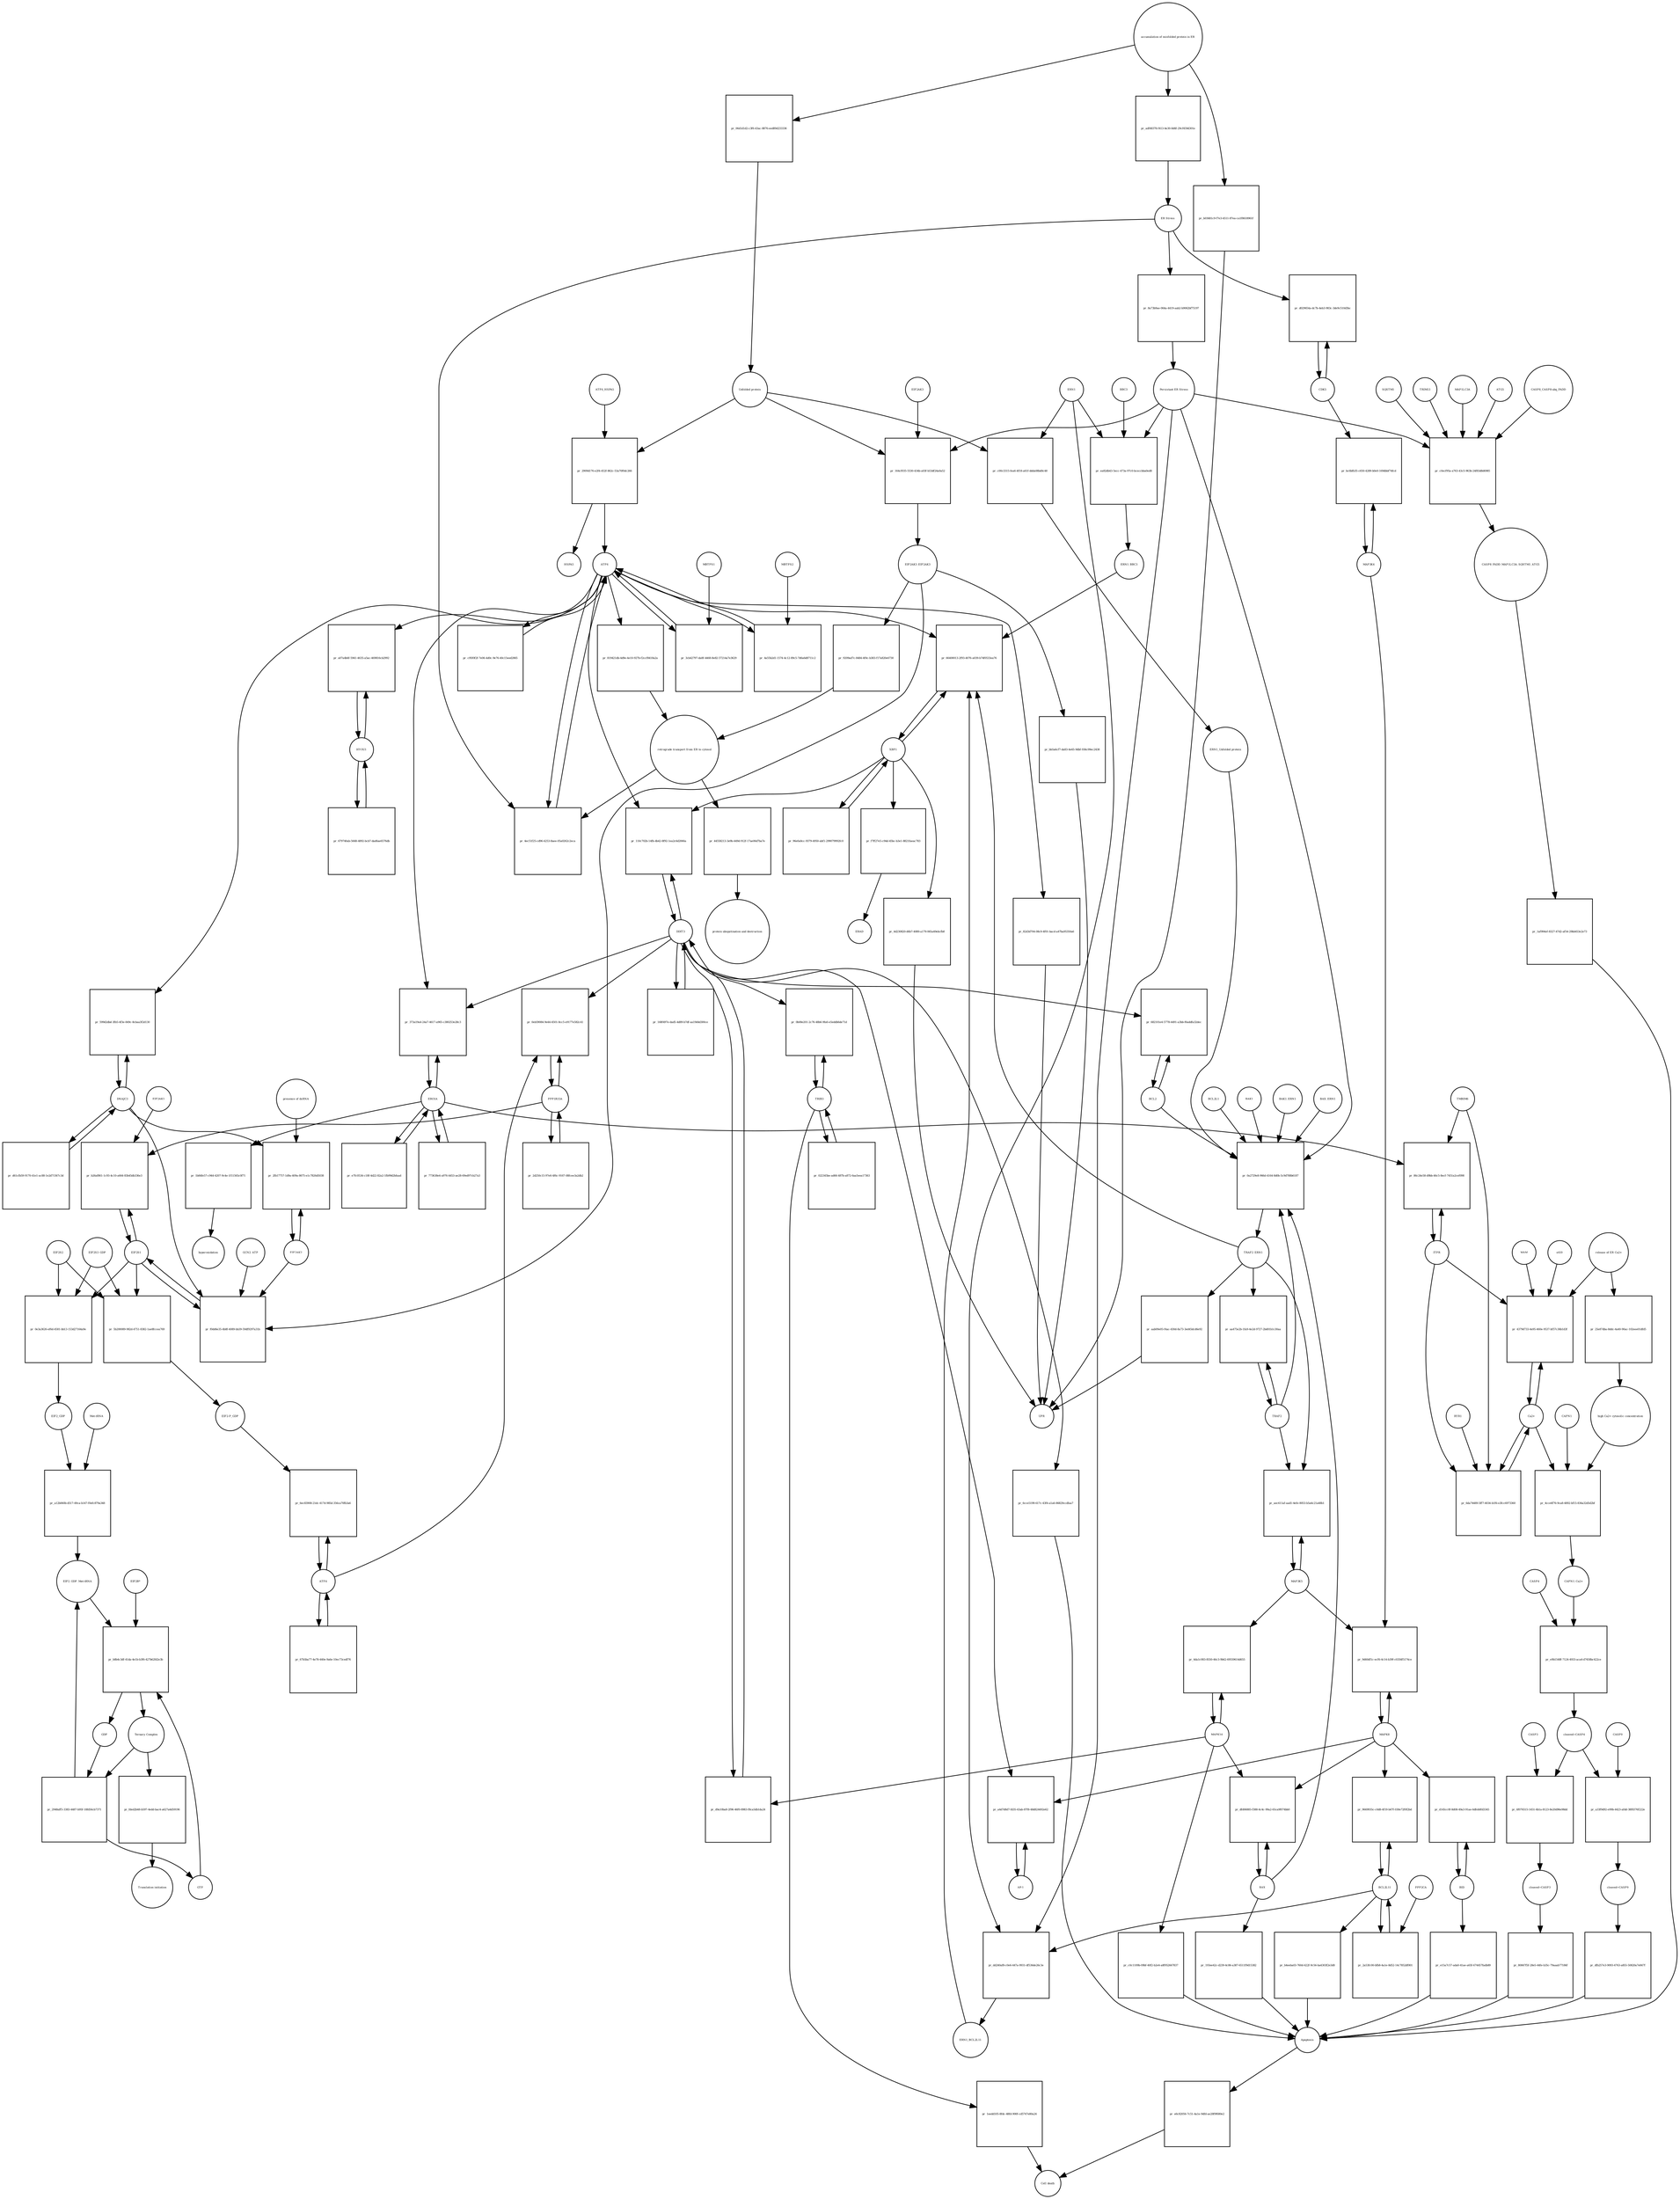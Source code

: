 strict digraph  {
ATF6_HSPA5 [annotation="", bipartite=0, cls=complex, fontsize=4, label=ATF6_HSPA5, shape=circle];
"pr_2909d176-e2f4-452f-862c-53a70f0dc266" [annotation="", bipartite=1, cls=process, fontsize=4, label="pr_2909d176-e2f4-452f-862c-53a70f0dc266", shape=square];
ATF6 [annotation="urn_miriam_hgnc.symbol_ATF6", bipartite=0, cls=macromolecule, fontsize=4, label=ATF6, shape=circle];
HSPA5 [annotation="urn_miriam_hgnc.symbol_HSPA5", bipartite=0, cls=macromolecule, fontsize=4, label=HSPA5, shape=circle];
"Unfolded protein" [annotation="", bipartite=0, cls=macromolecule, fontsize=4, label="Unfolded protein", shape=circle];
ERN1 [annotation="urn_miriam_hgnc.symbol_ERN1", bipartite=0, cls=macromolecule, fontsize=4, label=ERN1, shape=circle];
"pr_c00c3315-fea6-4f18-a61f-ddda08bd0c48" [annotation="", bipartite=1, cls=process, fontsize=4, label="pr_c00c3315-fea6-4f18-a61f-ddda08bd0c48", shape=square];
"ERN1_Unfolded protein" [annotation="", bipartite=0, cls=complex, fontsize=4, label="ERN1_Unfolded protein", shape=circle];
EIF2AK3_EIF2AK3 [annotation="", bipartite=0, cls=complex, fontsize=4, label=EIF2AK3_EIF2AK3, shape=circle];
"pr_9209ad7c-8484-4f0c-b383-f17a820e6730" [annotation="", bipartite=1, cls=process, fontsize=4, label="pr_9209ad7c-8484-4f0c-b383-f17a820e6730", shape=square];
"retrograde transport from ER to cytosol" [annotation="", bipartite=0, cls=phenotype, fontsize=4, label="retrograde transport from ER to cytosol", shape=circle];
"pr_819421db-4d9e-4e10-927b-f2ccf8418a2a" [annotation="", bipartite=1, cls=process, fontsize=4, label="pr_819421db-4d9e-4e10-927b-f2ccf8418a2a", shape=square];
"pr_44558213-3e9b-449d-912f-17ae06d7ba7e" [annotation="", bipartite=1, cls=process, fontsize=4, label="pr_44558213-3e9b-449d-912f-17ae06d7ba7e", shape=square];
"protein ubiquitination and destruction" [annotation="", bipartite=0, cls=phenotype, fontsize=4, label="protein ubiquitination and destruction", shape=circle];
"pr_0a2729e8-966d-4164-8d0b-5c9d788b6187" [annotation="", bipartite=1, cls=process, fontsize=4, label="pr_0a2729e8-966d-4164-8d0b-5c9d788b6187", shape=square];
TRAF2_ERN1 [annotation="", bipartite=0, cls=complex, fontsize=4, label=TRAF2_ERN1, shape=circle];
BAK1_ERN1 [annotation="", bipartite=0, cls=complex, fontsize=4, label=BAK1_ERN1, shape=circle];
BAX_ERN1 [annotation="", bipartite=0, cls=complex, fontsize=4, label=BAX_ERN1, shape=circle];
BCL2 [annotation="urn_miriam_hgnc.symbol_BCL2", bipartite=0, cls="nucleic acid feature", fontsize=4, label=BCL2, shape=circle];
BCL2L1 [annotation="urn_miriam_hgnc.symbol_BCL2L1", bipartite=0, cls=macromolecule, fontsize=4, label=BCL2L1, shape=circle];
"Persistant ER Stress" [annotation="", bipartite=0, cls=phenotype, fontsize=4, label="Persistant ER Stress", shape=circle];
BAX [annotation="urn_miriam_hgnc.symbol_BAX", bipartite=0, cls=macromolecule, fontsize=4, label=BAX, shape=circle];
BAK1 [annotation="urn_miriam_hgnc.symbol_BAK1", bipartite=0, cls=macromolecule, fontsize=4, label=BAK1, shape=circle];
TRAF2 [annotation="urn_miriam_hgnc.symbol_TRAF2", bipartite=0, cls=macromolecule, fontsize=4, label=TRAF2, shape=circle];
XBP1 [annotation="urn_miriam_hgnc.symbol_XBP1", bipartite=0, cls=macromolecule, fontsize=4, label=XBP1, shape=circle];
"pr_66400013-2f93-4076-a039-b74f0533ea76" [annotation="", bipartite=1, cls=process, fontsize=4, label="pr_66400013-2f93-4076-a039-b74f0533ea76", shape=square];
ERN1_BBC3 [annotation="", bipartite=0, cls=complex, fontsize=4, label=ERN1_BBC3, shape=circle];
ERN1_BCL2L11 [annotation="", bipartite=0, cls=complex, fontsize=4, label=ERN1_BCL2L11, shape=circle];
"pr_96e0a8cc-9379-4950-abf1-299079992fc0" [annotation="", bipartite=1, cls=process, fontsize=4, label="pr_96e0a8cc-9379-4950-abf1-299079992fc0", shape=square];
"pr_f7ff27e5-c94d-45bc-b3e1-8821faeac783" [annotation="", bipartite=1, cls=process, fontsize=4, label="pr_f7ff27e5-c94d-45bc-b3e1-8821faeac783", shape=square];
ERAD [annotation="", bipartite=0, cls=phenotype, fontsize=4, label=ERAD, shape=circle];
"pr_4d230820-d6b7-4089-a179-065a49ebcfb8" [annotation="", bipartite=1, cls=process, fontsize=4, label="pr_4d230820-d6b7-4089-a179-065a49ebcfb8", shape=square];
UPR [annotation="", bipartite=0, cls=phenotype, fontsize=4, label=UPR, shape=circle];
"pr_aa475e2b-1fa9-4e2d-9727-2bd01b1c30aa" [annotation="", bipartite=1, cls=process, fontsize=4, label="pr_aa475e2b-1fa9-4e2d-9727-2bd01b1c30aa", shape=square];
MAPK8 [annotation="urn_miriam_hgnc.symbol_MAPK8", bipartite=0, cls=macromolecule, fontsize=4, label=MAPK8, shape=circle];
"pr_9d60df1c-ecf6-4c14-b39f-c0356f5174ce" [annotation="", bipartite=1, cls=process, fontsize=4, label="pr_9d60df1c-ecf6-4c14-b39f-c0356f5174ce", shape=square];
MAP3K4 [annotation="urn_miriam_hgnc.symbol_MAP3K4", bipartite=0, cls=macromolecule, fontsize=4, label=MAP3K4, shape=circle];
MAP3K5 [annotation="urn_miriam_hgnc.symbol_MAP3K5", bipartite=0, cls=macromolecule, fontsize=4, label=MAP3K5, shape=circle];
MAPK14 [annotation="urn_miriam_hgnc.symbol_MAPK14", bipartite=0, cls=macromolecule, fontsize=4, label=MAPK14, shape=circle];
"pr_4da1c083-8550-46c3-9b62-69559614d655" [annotation="", bipartite=1, cls=process, fontsize=4, label="pr_4da1c083-8550-46c3-9b62-69559614d655", shape=square];
"pr_c0c1109b-09bf-40f2-b2e4-a8f952667837" [annotation="", bipartite=1, cls=process, fontsize=4, label="pr_c0c1109b-09bf-40f2-b2e4-a8f952667837", shape=square];
Apoptosis [annotation="", bipartite=0, cls=phenotype, fontsize=4, label=Apoptosis, shape=circle];
DDIT3 [annotation="urn_miriam_hgnc.symbol_DDIT3", bipartite=0, cls=macromolecule, fontsize=4, label=DDIT3, shape=circle];
"pr_d9a10ba8-2f96-46f0-8983-f8ca5db1da24" [annotation="", bipartite=1, cls=process, fontsize=4, label="pr_d9a10ba8-2f96-46f0-8983-f8ca5db1da24", shape=square];
"pr_6cce5199-617c-43f4-a1a6-86829ccdfaa7" [annotation="", bipartite=1, cls=process, fontsize=4, label="pr_6cce5199-617c-43f4-a1a6-86829ccdfaa7", shape=square];
"pr_682101e4-5778-4491-a3bb-f6addfa32dec" [annotation="", bipartite=1, cls=process, fontsize=4, label="pr_682101e4-5778-4491-a3bb-f6addfa32dec", shape=square];
"pr_4ec51f25-cd96-4253-8aee-05a0262c2eca" [annotation="", bipartite=1, cls=process, fontsize=4, label="pr_4ec51f25-cd96-4253-8aee-05a0262c2eca", shape=square];
"ER Stress" [annotation="", bipartite=0, cls=phenotype, fontsize=4, label="ER Stress", shape=circle];
"pr_3cb42797-da8f-4468-8e82-57214a7e3629" [annotation="", bipartite=1, cls=process, fontsize=4, label="pr_3cb42797-da8f-4468-8e82-57214a7e3629", shape=square];
MBTPS1 [annotation="urn_miriam_hgnc.symbol_MBTPS1", bipartite=0, cls=macromolecule, fontsize=4, label=MBTPS1, shape=circle];
"pr_4a55b2d1-1574-4c12-89c5-7d6a6d8711c2" [annotation="", bipartite=1, cls=process, fontsize=4, label="pr_4a55b2d1-1574-4c12-89c5-7d6a6d8711c2", shape=square];
MBTPS2 [annotation="urn_miriam_hgnc.symbol_MBTPS2", bipartite=0, cls=macromolecule, fontsize=4, label=MBTPS2, shape=circle];
"pr_c95f0f2f-7e06-4d0c-9e76-40c15eed2865" [annotation="", bipartite=1, cls=process, fontsize=4, label="pr_c95f0f2f-7e06-4d0c-9e76-40c15eed2865", shape=square];
"pr_168f497e-dad5-4d89-b7df-aa19d4d300ce" [annotation="", bipartite=1, cls=process, fontsize=4, label="pr_168f497e-dad5-4d89-b7df-aa19d4d300ce", shape=square];
"pr_110c702b-14fb-4b42-8f92-1ea2c6d2066a" [annotation="", bipartite=1, cls=process, fontsize=4, label="pr_110c702b-14fb-4b42-8f92-1ea2c6d2066a", shape=square];
EIF2S1 [annotation="urn_miriam_hgnc.symbol_EIF2S1", bipartite=0, cls=macromolecule, fontsize=4, label=EIF2S1, shape=circle];
"pr_f0dd6e35-4b8f-4089-bb39-59df9297a31b" [annotation="", bipartite=1, cls=process, fontsize=4, label="pr_f0dd6e35-4b8f-4089-bb39-59df9297a31b", shape=square];
GCN2_ATP [annotation="", bipartite=0, cls=complex, fontsize=4, label=GCN2_ATP, shape=circle];
EIF2AK2 [annotation="urn_miriam_hgnc.symbol_EIF2AK2", bipartite=0, cls=macromolecule, fontsize=4, label=EIF2AK2, shape=circle];
DNAJC3 [annotation="urn_miriam_hgnc.symbol_DNAJC3", bipartite=0, cls=macromolecule, fontsize=4, label=DNAJC3, shape=circle];
EIF2S2 [annotation="urn_miriam_hgnc.symbol_EIF2S2", bipartite=0, cls=macromolecule, fontsize=4, label=EIF2S2, shape=circle];
"pr_0e3a3626-ef6d-4581-bb13-153d27164a9e" [annotation="", bipartite=1, cls=process, fontsize=4, label="pr_0e3a3626-ef6d-4581-bb13-153d27164a9e", shape=square];
EIF2S3_GDP [annotation="", bipartite=0, cls=complex, fontsize=4, label=EIF2S3_GDP, shape=circle];
EIF2_GDP [annotation="", bipartite=0, cls=complex, fontsize=4, label=EIF2_GDP, shape=circle];
"EIF2_GDP_Met-tRNA" [annotation="", bipartite=0, cls=complex, fontsize=4, label="EIF2_GDP_Met-tRNA", shape=circle];
"pr_b8b4c3df-41da-4e1b-b3f6-427b62fd2e3b" [annotation="", bipartite=1, cls=process, fontsize=4, label="pr_b8b4c3df-41da-4e1b-b3f6-427b62fd2e3b", shape=square];
"Ternary Complex" [annotation="", bipartite=0, cls=complex, fontsize=4, label="Ternary Complex", shape=circle];
"EIF2B*" [annotation="", bipartite=0, cls=complex, fontsize=4, label="EIF2B*", shape=circle];
GTP [annotation="urn_miriam_obo.chebi_CHEBI%3A57600", bipartite=0, cls="simple chemical", fontsize=4, label=GTP, shape=circle];
GDP [annotation="urn_miriam_obo.chebi_CHEBI%3A65180", bipartite=0, cls="simple chemical", fontsize=4, label=GDP, shape=circle];
"pr_2948aff5-3383-4487-b95f-18fd56cb7371" [annotation="", bipartite=1, cls=process, fontsize=4, label="pr_2948aff5-3383-4487-b95f-18fd56cb7371", shape=square];
ATF4 [annotation="urn_miriam_hgnc.symbol_ATF4", bipartite=0, cls=macromolecule, fontsize=4, label=ATF4, shape=circle];
"pr_6ec83908-21dc-417d-985d-356ca70fb3a6" [annotation="", bipartite=1, cls=process, fontsize=4, label="pr_6ec83908-21dc-417d-985d-356ca70fb3a6", shape=square];
"EIF2-P_GDP" [annotation="", bipartite=0, cls=complex, fontsize=4, label="EIF2-P_GDP", shape=circle];
"pr_67b5ba77-4e78-440e-9a6e-10ec73cedf76" [annotation="", bipartite=1, cls=process, fontsize=4, label="pr_67b5ba77-4e78-440e-9a6e-10ec73cedf76", shape=square];
PPP1R15A [annotation="urn_miriam_hgnc.symbol_PPP1R15A", bipartite=0, cls=macromolecule, fontsize=4, label=PPP1R15A, shape=circle];
"pr_0eb59084-9e44-4501-8cc5-e9177e582c41" [annotation="", bipartite=1, cls=process, fontsize=4, label="pr_0eb59084-9e44-4501-8cc5-e9177e582c41", shape=square];
"pr_2d250c15-97e6-4f6c-9167-08fcee3a2db2" [annotation="", bipartite=1, cls=process, fontsize=4, label="pr_2d250c15-97e6-4f6c-9167-08fcee3a2db2", shape=square];
"pr_fded2b48-b597-4edd-bac4-a627a4d59196" [annotation="", bipartite=1, cls=process, fontsize=4, label="pr_fded2b48-b597-4edd-bac4-a627a4d59196", shape=square];
"Translation initiation" [annotation="", bipartite=0, cls=phenotype, fontsize=4, label="Translation initiation", shape=circle];
"pr_aec611af-aad1-4efe-8053-b5a6c21a48b1" [annotation="", bipartite=1, cls=process, fontsize=4, label="pr_aec611af-aad1-4efe-8053-b5a6c21a48b1", shape=square];
ERO1A [annotation="urn_miriam_hgnc.symbol_ERO1A", bipartite=0, cls=macromolecule, fontsize=4, label=ERO1A, shape=circle];
"pr_373a19a4-24a7-4617-a965-c380253e28c3" [annotation="", bipartite=1, cls=process, fontsize=4, label="pr_373a19a4-24a7-4617-a965-c380253e28c3", shape=square];
"pr_773638e4-a976-4453-ae28-69ed97cb27a3" [annotation="", bipartite=1, cls=process, fontsize=4, label="pr_773638e4-a976-4453-ae28-69ed97cb27a3", shape=square];
"pr_b26af861-1c93-4c10-a664-83b45db336e3" [annotation="", bipartite=1, cls=process, fontsize=4, label="pr_b26af861-1c93-4c10-a664-83b45db336e3", shape=square];
EIF2AK1 [annotation="urn_miriam_hgnc.symbol_EIF2AK1", bipartite=0, cls=macromolecule, fontsize=4, label=EIF2AK1, shape=circle];
"pr_dfd06885-f388-4c4c-99a2-65ca9f074bb0" [annotation="", bipartite=1, cls=process, fontsize=4, label="pr_dfd06885-f388-4c4c-99a2-65ca9f074bb0", shape=square];
"pr_193ee42c-d239-4c86-a387-6511f9d15382" [annotation="", bipartite=1, cls=process, fontsize=4, label="pr_193ee42c-d239-4c86-a387-6511f9d15382", shape=square];
"Ca2+" [annotation="urn_miriam_obo.chebi_CHEBI%3A29108", bipartite=0, cls="simple chemical", fontsize=4, label="Ca2+", shape=circle];
"pr_4379d733-4e95-460e-9537-bf57c36b1d3f" [annotation="", bipartite=1, cls=process, fontsize=4, label="pr_4379d733-4e95-460e-9537-bf57c36b1d3f", shape=square];
"release of ER Ca2+" [annotation="", bipartite=0, cls=phenotype, fontsize=4, label="release of ER Ca2+", shape=circle];
ITPR [annotation="urn_miriam_hgnc.symbol_ITPR1|urn_miriam_hgnc.symbol_ITPR2|urn_miriam_hgnc.symbol_ITPR3", bipartite=0, cls=macromolecule, fontsize=4, label=ITPR, shape=circle];
MAM [annotation="", bipartite=0, cls=phenotype, fontsize=4, label=MAM, shape=circle];
s619 [annotation="", bipartite=0, cls=complex, fontsize=4, label=s619, shape=circle];
"pr_bc6bfb35-c650-4289-b0e0-169dbbf74fcd" [annotation="", bipartite=1, cls=process, fontsize=4, label="pr_bc6bfb35-c650-4289-b0e0-169dbbf74fcd", shape=square];
CDK5 [annotation="urn_miriam_hgnc.symbol_CDK5", bipartite=0, cls=macromolecule, fontsize=4, label=CDK5, shape=circle];
"pr_d029654a-dc7b-4eb3-983c-3de9c510d3bc" [annotation="", bipartite=1, cls="uncertain process", fontsize=4, label="pr_d029654a-dc7b-4eb3-983c-3de9c510d3bc", shape=square];
"pr_e6c82056-7c51-4a1e-9dfd-ae28f9f680e2" [annotation="", bipartite=1, cls=process, fontsize=4, label="pr_e6c82056-7c51-4a1e-9dfd-ae28f9f680e2", shape=square];
"Cell death" [annotation="", bipartite=0, cls=phenotype, fontsize=4, label="Cell death", shape=circle];
"pr_6da74489-5ff7-4034-b1f6-e3fcc6973360" [annotation="", bipartite=1, cls=process, fontsize=4, label="pr_6da74489-5ff7-4034-b1f6-e3fcc6973360", shape=square];
TMBIM6 [annotation="urn_miriam_hgnc.symbol_TMBIM6", bipartite=0, cls=macromolecule, fontsize=4, label=TMBIM6, shape=circle];
RYR1 [annotation="urn_miriam_hgnc.symbol_RYR1", bipartite=0, cls=macromolecule, fontsize=4, label=RYR1, shape=circle];
EIF2AK3 [annotation="urn_miriam_hgnc.symbol_EIF2AK3", bipartite=0, cls=macromolecule, fontsize=4, label=EIF2AK3, shape=circle];
"pr_164cf035-5530-434b-a03f-b53df24a0a52" [annotation="", bipartite=1, cls=process, fontsize=4, label="pr_164cf035-5530-434b-a03f-b53df24a0a52", shape=square];
"pr_1b84fe57-c944-4207-9c4e-1f11565c0f71" [annotation="", bipartite=1, cls=process, fontsize=4, label="pr_1b84fe57-c944-4207-9c4e-1f11565c0f71", shape=square];
hyperoxidation [annotation="", bipartite=0, cls=phenotype, fontsize=4, label=hyperoxidation, shape=circle];
"pr_e7fc0534-c18f-4d22-82a2-1fb99d2bfaad" [annotation="", bipartite=1, cls=process, fontsize=4, label="pr_e7fc0534-c18f-4d22-82a2-1fb99d2bfaad", shape=square];
"pr_8a73b9ae-064a-4419-aab2-b9062bf75197" [annotation="", bipartite=1, cls=process, fontsize=4, label="pr_8a73b9ae-064a-4419-aab2-b9062bf75197", shape=square];
"CASP8_CASP8-ubq_FADD" [annotation="", bipartite=0, cls=complex, fontsize=4, label="CASP8_CASP8-ubq_FADD", shape=circle];
"pr_c0ecf95a-a763-43c5-963b-24f83d8d6985" [annotation="", bipartite=1, cls=process, fontsize=4, label="pr_c0ecf95a-a763-43c5-963b-24f83d8d6985", shape=square];
"SQSTM1 " [annotation="urn_miriam_hgnc.symbol_SQSTM1", bipartite=0, cls=macromolecule, fontsize=4, label="SQSTM1 ", shape=circle];
CASP8_FADD_MAP1LC3A_SQSTM1_ATG5 [annotation="", bipartite=0, cls=complex, fontsize=4, label=CASP8_FADD_MAP1LC3A_SQSTM1_ATG5, shape=circle];
TRIM13 [annotation="urn_miriam_hgnc.symbol_TRIM13", bipartite=0, cls=macromolecule, fontsize=4, label=TRIM13, shape=circle];
MAP1LC3A [annotation="urn_miriam_hgnc.symbol_MAP1LC3A", bipartite=0, cls=macromolecule, fontsize=4, label=MAP1LC3A, shape=circle];
ATG5 [annotation="urn_miriam_hgnc.symbol_ATG5", bipartite=0, cls=macromolecule, fontsize=4, label=ATG5, shape=circle];
"pr_1af994ef-8327-47d2-af54-29bb453e2e73" [annotation="", bipartite=1, cls=process, fontsize=4, label="pr_1af994ef-8327-47d2-af54-29bb453e2e73", shape=square];
"AP-1" [annotation="urn_miriam_hgnc.symbol_FOS|urn_miriam_hgnc.symbol_FOSB|urn_miriam_hgnc.symbol_FOSL1|urn_miriam_hgnc.symbol_FOSL2|urn_miriam_hgnc.symbol_JUN|urn_miriam_hgnc.symbol_JUNB|urn_miriam_hgnc.symbol_JUND", bipartite=0, cls=macromolecule, fontsize=4, label="AP-1", shape=circle];
"pr_a4d7d8d7-fd35-43ab-87f8-48d824492e62" [annotation="", bipartite=1, cls=process, fontsize=4, label="pr_a4d7d8d7-fd35-43ab-87f8-48d824492e62", shape=square];
"pr_2fb17757-1d9a-409a-8675-e1c7826d5038" [annotation="", bipartite=1, cls=process, fontsize=4, label="pr_2fb17757-1d9a-409a-8675-e1c7826d5038", shape=square];
"presence of dsRNA" [annotation="", bipartite=0, cls=phenotype, fontsize=4, label="presence of dsRNA", shape=circle];
"Met-tRNA" [annotation="urn_miriam_hgnc_HGNC%3A34779", bipartite=0, cls="nucleic acid feature", fontsize=4, label="Met-tRNA", shape=circle];
"pr_a12b060b-d517-49ca-b147-f0efc879a348" [annotation="", bipartite=1, cls=process, fontsize=4, label="pr_a12b060b-d517-49ca-b147-f0efc879a348", shape=square];
"pr_5b200089-982d-4751-8382-1ae8fccea769" [annotation="", bipartite=1, cls=process, fontsize=4, label="pr_5b200089-982d-4751-8382-1ae8fccea769", shape=square];
"accumulation of misfolded protein in ER" [annotation="", bipartite=0, cls=phenotype, fontsize=4, label="accumulation of misfolded protein in ER", shape=circle];
"pr_06d1d1d2-c3f6-43ac-8876-eed89d233336" [annotation="", bipartite=1, cls=process, fontsize=4, label="pr_06d1d1d2-c3f6-43ac-8876-eed89d233336", shape=square];
"pr_adf48378-f413-4e30-8d6f-29cf459d301e" [annotation="", bipartite=1, cls=process, fontsize=4, label="pr_adf48378-f413-4e30-8d6f-29cf459d301e", shape=square];
"pr_b03681c9-f7e3-4511-87ea-ca1f8618961f" [annotation="", bipartite=1, cls=process, fontsize=4, label="pr_b03681c9-f7e3-4511-87ea-ca1f8618961f", shape=square];
"pr_bb5a6cf7-da83-4e65-9dbf-936c99ec2438" [annotation="", bipartite=1, cls=process, fontsize=4, label="pr_bb5a6cf7-da83-4e65-9dbf-936c99ec2438", shape=square];
"pr_aab09e05-f4ac-430d-8a73-3ed45dcd6e92" [annotation="", bipartite=1, cls=process, fontsize=4, label="pr_aab09e05-f4ac-430d-8a73-3ed45dcd6e92", shape=square];
"pr_82d3d704-08c9-4f01-bacd-a47ba95350a6" [annotation="", bipartite=1, cls=process, fontsize=4, label="pr_82d3d704-08c9-4f01-bacd-a47ba95350a6", shape=square];
BCL2L11 [annotation="urn_miriam_hgnc.symbol_BCL2L11", bipartite=0, cls=macromolecule, fontsize=4, label=BCL2L11, shape=circle];
"pr_9669935c-c0d8-4f19-b47f-030e72f0f2bd" [annotation="", bipartite=1, cls=process, fontsize=4, label="pr_9669935c-c0d8-4f19-b47f-030e72f0f2bd", shape=square];
BID [annotation="urn_miriam_hgnc.symbol_BID", bipartite=0, cls=macromolecule, fontsize=4, label=BID, shape=circle];
"pr_d145cc0f-8d08-49a3-91ae-6dfeb0fd3345" [annotation="", bipartite=1, cls=process, fontsize=4, label="pr_d145cc0f-8d08-49a3-91ae-6dfeb0fd3345", shape=square];
"pr_b4eeba03-760d-422f-9c56-ba4303f2e3d8" [annotation="", bipartite=1, cls=process, fontsize=4, label="pr_b4eeba03-760d-422f-9c56-ba4303f2e3d8", shape=square];
"pr_e15a7c57-ada0-41ae-a65f-674457fadb89" [annotation="", bipartite=1, cls=process, fontsize=4, label="pr_e15a7c57-ada0-41ae-a65f-674457fadb89", shape=square];
"pr_dd240af8-c0e6-447a-9931-df536de26c3e" [annotation="", bipartite=1, cls=process, fontsize=4, label="pr_dd240af8-c0e6-447a-9931-df536de26c3e", shape=square];
"pr_ea82db43-5ecc-473a-97c0-bceccbba0ed8" [annotation="", bipartite=1, cls=process, fontsize=4, label="pr_ea82db43-5ecc-473a-97c0-bceccbba0ed8", shape=square];
BBC3 [annotation="urn_miriam_hgnc.symbol_BBC3", bipartite=0, cls=macromolecule, fontsize=4, label=BBC3, shape=circle];
"pr_2a53fc00-bfb8-4a1e-8d52-14c7852df001" [annotation="", bipartite=1, cls=process, fontsize=4, label="pr_2a53fc00-bfb8-4a1e-8d52-14c7852df001", shape=square];
PPP2CA [annotation="urn_miriam_hgnc.symbol_PPP2CA", bipartite=0, cls=macromolecule, fontsize=4, label=PPP2CA, shape=circle];
TRIB3 [annotation="urn_miriam_hgnc.symbol_TRIB3", bipartite=0, cls=macromolecule, fontsize=4, label=TRIB3, shape=circle];
"pr_0b08e201-2c76-48b6-9fa6-e5eddb6de71d" [annotation="", bipartite=1, cls=process, fontsize=4, label="pr_0b08e201-2c76-48b6-9fa6-e5eddb6de71d", shape=square];
"pr_022345be-ad66-487b-a872-6aa5eea17363" [annotation="", bipartite=1, cls=process, fontsize=4, label="pr_022345be-ad66-487b-a872-6aa5eea17363", shape=square];
"pr_1eedd105-8fdc-48fd-900f-cd5747e80a24" [annotation="", bipartite=1, cls=process, fontsize=4, label="pr_1eedd105-8fdc-48fd-900f-cd5747e80a24", shape=square];
"pr_25e87dba-8ddc-4a40-90ac-102eee01dfd5" [annotation="", bipartite=1, cls=process, fontsize=4, label="pr_25e87dba-8ddc-4a40-90ac-102eee01dfd5", shape=square];
"high Ca2+ cytosolic concentration" [annotation="", bipartite=0, cls=phenotype, fontsize=4, label="high Ca2+ cytosolic concentration", shape=circle];
"pr_599d2dbd-3fb5-4f3e-849c-8cbaa3f2d130" [annotation="", bipartite=1, cls=process, fontsize=4, label="pr_599d2dbd-3fb5-4f3e-849c-8cbaa3f2d130", shape=square];
"pr_d61cfb59-9170-41e1-ac88-1e2d71567c3d" [annotation="", bipartite=1, cls=process, fontsize=4, label="pr_d61cfb59-9170-41e1-ac88-1e2d71567c3d", shape=square];
"pr_86c24e58-d9bb-46c5-8ecf-7451a2cef098" [annotation="", bipartite=1, cls=process, fontsize=4, label="pr_86c24e58-d9bb-46c5-8ecf-7451a2cef098", shape=square];
CASP4 [annotation="urn_miriam_hgnc.symbol_CASP4", bipartite=0, cls=macromolecule, fontsize=4, label=CASP4, shape=circle];
"pr_e9b1548f-7124-4933-aca4-d7458bc422ce" [annotation="", bipartite=1, cls=process, fontsize=4, label="pr_e9b1548f-7124-4933-aca4-d7458bc422ce", shape=square];
"cleaved~CASP4" [annotation="urn_miriam_hgnc.symbol_CASP4", bipartite=0, cls=macromolecule, fontsize=4, label="cleaved~CASP4", shape=circle];
"CAPN1_Ca2+" [annotation="", bipartite=0, cls=complex, fontsize=4, label="CAPN1_Ca2+", shape=circle];
CASP3 [annotation="urn_miriam_hgnc.symbol_CASP3", bipartite=0, cls=macromolecule, fontsize=4, label=CASP3, shape=circle];
"pr_6f076515-1451-4b1a-8123-8e20d96e98dd" [annotation="", bipartite=1, cls=process, fontsize=4, label="pr_6f076515-1451-4b1a-8123-8e20d96e98dd", shape=square];
"cleaved~CASP3" [annotation="urn_miriam_hgnc.symbol_CASP3", bipartite=0, cls=macromolecule, fontsize=4, label="cleaved~CASP3", shape=circle];
CASP9 [annotation="urn_miriam_hgnc.symbol_CSAP9", bipartite=0, cls=macromolecule, fontsize=4, label=CASP9, shape=circle];
"pr_a33f9d92-e99b-4423-afdd-38f8376f222e" [annotation="", bipartite=1, cls=process, fontsize=4, label="pr_a33f9d92-e99b-4423-afdd-38f8376f222e", shape=square];
"cleaved~CASP9" [annotation="urn_miriam_hgnc.symbol_CASP9", bipartite=0, cls=macromolecule, fontsize=4, label="cleaved~CASP9", shape=circle];
CAPN1 [annotation="urn_miriam_hgnc.symbol_CAPN1", bipartite=0, cls=macromolecule, fontsize=4, label=CAPN1, shape=circle];
"pr_4cce6f76-9ca8-4892-bf15-836a32d5d2bf" [annotation="", bipartite=1, cls=process, fontsize=4, label="pr_4cce6f76-9ca8-4892-bf15-836a32d5d2bf", shape=square];
"pr_80847f5f-28e5-44fe-b35c-79aaab77186f" [annotation="", bipartite=1, cls=process, fontsize=4, label="pr_80847f5f-28e5-44fe-b35c-79aaab77186f", shape=square];
"pr_dfb257e3-9093-4763-a855-50820a7e847f" [annotation="", bipartite=1, cls=process, fontsize=4, label="pr_dfb257e3-9093-4763-a855-50820a7e847f", shape=square];
HYOU1 [annotation="urn_miriam_hgnc.symbol_HYOU1", bipartite=0, cls=macromolecule, fontsize=4, label=HYOU1, shape=circle];
"pr_a07a4b6f-5941-4635-a5ac-469816cb2992" [annotation="", bipartite=1, cls=process, fontsize=4, label="pr_a07a4b6f-5941-4635-a5ac-469816cb2992", shape=square];
"pr_679740ab-5668-4892-bcb7-dad6ae6576db" [annotation="", bipartite=1, cls=process, fontsize=4, label="pr_679740ab-5668-4892-bcb7-dad6ae6576db", shape=square];
ATF6_HSPA5 -> "pr_2909d176-e2f4-452f-862c-53a70f0dc266"  [annotation="", interaction_type=consumption];
"pr_2909d176-e2f4-452f-862c-53a70f0dc266" -> ATF6  [annotation="", interaction_type=production];
"pr_2909d176-e2f4-452f-862c-53a70f0dc266" -> HSPA5  [annotation="", interaction_type=production];
ATF6 -> "pr_819421db-4d9e-4e10-927b-f2ccf8418a2a"  [annotation="", interaction_type=consumption];
ATF6 -> "pr_66400013-2f93-4076-a039-b74f0533ea76"  [annotation="urn_miriam_pubmed_26587781|urn_miriam_pubmed_23430059", interaction_type=catalysis];
ATF6 -> "pr_4ec51f25-cd96-4253-8aee-05a0262c2eca"  [annotation="", interaction_type=consumption];
ATF6 -> "pr_3cb42797-da8f-4468-8e82-57214a7e3629"  [annotation="", interaction_type=consumption];
ATF6 -> "pr_4a55b2d1-1574-4c12-89c5-7d6a6d8711c2"  [annotation="", interaction_type=consumption];
ATF6 -> "pr_c95f0f2f-7e06-4d0c-9e76-40c15eed2865"  [annotation="", interaction_type=consumption];
ATF6 -> "pr_110c702b-14fb-4b42-8f92-1ea2c6d2066a"  [annotation="urn_miriam_pubmed_26587781|urn_miriam_pubmed_17991856|urn_miriam_pubmed_28843399", interaction_type=catalysis];
ATF6 -> "pr_373a19a4-24a7-4617-a965-c380253e28c3"  [annotation="urn_miriam_pubmed_23850759|urn_miriam_pubmed_25387528", interaction_type=catalysis];
ATF6 -> "pr_82d3d704-08c9-4f01-bacd-a47ba95350a6"  [annotation="", interaction_type=consumption];
ATF6 -> "pr_599d2dbd-3fb5-4f3e-849c-8cbaa3f2d130"  [annotation="urn_miriam_pubmed_12601012|urn_miriam_pubmed_18360008", interaction_type=catalysis];
ATF6 -> "pr_a07a4b6f-5941-4635-a5ac-469816cb2992"  [annotation=urn_miriam_pubmed_18360008, interaction_type=catalysis];
"Unfolded protein" -> "pr_2909d176-e2f4-452f-862c-53a70f0dc266"  [annotation="urn_miriam_pubmed_19509052|urn_miriam_pubmed_12847084|urn_miriam_pubmed_23850759", interaction_type=catalysis];
"Unfolded protein" -> "pr_c00c3315-fea6-4f18-a61f-ddda08bd0c48"  [annotation="", interaction_type=consumption];
"Unfolded protein" -> "pr_164cf035-5530-434b-a03f-b53df24a0a52"  [annotation=urn_miriam_pubmed_17991856, interaction_type=catalysis];
ERN1 -> "pr_c00c3315-fea6-4f18-a61f-ddda08bd0c48"  [annotation="", interaction_type=consumption];
ERN1 -> "pr_dd240af8-c0e6-447a-9931-df536de26c3e"  [annotation="", interaction_type=consumption];
ERN1 -> "pr_ea82db43-5ecc-473a-97c0-bceccbba0ed8"  [annotation="", interaction_type=consumption];
"pr_c00c3315-fea6-4f18-a61f-ddda08bd0c48" -> "ERN1_Unfolded protein"  [annotation="", interaction_type=production];
"ERN1_Unfolded protein" -> "pr_0a2729e8-966d-4164-8d0b-5c9d788b6187"  [annotation="", interaction_type=consumption];
EIF2AK3_EIF2AK3 -> "pr_9209ad7c-8484-4f0c-b383-f17a820e6730"  [annotation="", interaction_type=consumption];
EIF2AK3_EIF2AK3 -> "pr_f0dd6e35-4b8f-4089-bb39-59df9297a31b"  [annotation="urn_miriam_pubmed_12667446|urn_miriam_pubmed_16246152|urn_miriam_pubmed_12601012|urn_miriam_pubmed_23850759|urn_miriam_pubmed_18360008|urn_miriam_pubmed_26587781", interaction_type=catalysis];
EIF2AK3_EIF2AK3 -> "pr_bb5a6cf7-da83-4e65-9dbf-936c99ec2438"  [annotation="", interaction_type=consumption];
"pr_9209ad7c-8484-4f0c-b383-f17a820e6730" -> "retrograde transport from ER to cytosol"  [annotation="", interaction_type=production];
"retrograde transport from ER to cytosol" -> "pr_44558213-3e9b-449d-912f-17ae06d7ba7e"  [annotation="", interaction_type=consumption];
"retrograde transport from ER to cytosol" -> "pr_4ec51f25-cd96-4253-8aee-05a0262c2eca"  [annotation="urn_miriam_pubmed_18360008|urn_miriam_pubmed_17991856|urn_miriam_pubmed_26587781|urn_miriam_pubmed_12847084", interaction_type=inhibition];
"pr_819421db-4d9e-4e10-927b-f2ccf8418a2a" -> "retrograde transport from ER to cytosol"  [annotation="", interaction_type=production];
"pr_44558213-3e9b-449d-912f-17ae06d7ba7e" -> "protein ubiquitination and destruction"  [annotation="", interaction_type=production];
"pr_0a2729e8-966d-4164-8d0b-5c9d788b6187" -> TRAF2_ERN1  [annotation="", interaction_type=production];
TRAF2_ERN1 -> "pr_66400013-2f93-4076-a039-b74f0533ea76"  [annotation="urn_miriam_pubmed_26587781|urn_miriam_pubmed_23430059", interaction_type=catalysis];
TRAF2_ERN1 -> "pr_aa475e2b-1fa9-4e2d-9727-2bd01b1c30aa"  [annotation=urn_miriam_pubmed_23850759, interaction_type=catalysis];
TRAF2_ERN1 -> "pr_aec611af-aad1-4efe-8053-b5a6c21a48b1"  [annotation=urn_miriam_pubmed_23850759, interaction_type=catalysis];
TRAF2_ERN1 -> "pr_aab09e05-f4ac-430d-8a73-3ed45dcd6e92"  [annotation="", interaction_type=consumption];
BAK1_ERN1 -> "pr_0a2729e8-966d-4164-8d0b-5c9d788b6187"  [annotation="urn_miriam_pubmed_23850759|urn_miriam_pubmed_23430059|urn_miriam_pubmed_26587781", interaction_type=catalysis];
BAX_ERN1 -> "pr_0a2729e8-966d-4164-8d0b-5c9d788b6187"  [annotation="urn_miriam_pubmed_23850759|urn_miriam_pubmed_23430059|urn_miriam_pubmed_26587781", interaction_type=catalysis];
BCL2 -> "pr_0a2729e8-966d-4164-8d0b-5c9d788b6187"  [annotation="urn_miriam_pubmed_23850759|urn_miriam_pubmed_23430059|urn_miriam_pubmed_26587781", interaction_type=inhibition];
BCL2 -> "pr_682101e4-5778-4491-a3bb-f6addfa32dec"  [annotation="", interaction_type=consumption];
BCL2L1 -> "pr_0a2729e8-966d-4164-8d0b-5c9d788b6187"  [annotation="urn_miriam_pubmed_23850759|urn_miriam_pubmed_23430059|urn_miriam_pubmed_26587781", interaction_type=inhibition];
"Persistant ER Stress" -> "pr_0a2729e8-966d-4164-8d0b-5c9d788b6187"  [annotation="urn_miriam_pubmed_23850759|urn_miriam_pubmed_23430059|urn_miriam_pubmed_26587781", interaction_type=inhibition];
"Persistant ER Stress" -> "pr_164cf035-5530-434b-a03f-b53df24a0a52"  [annotation=urn_miriam_pubmed_17991856, interaction_type=catalysis];
"Persistant ER Stress" -> "pr_c0ecf95a-a763-43c5-963b-24f83d8d6985"  [annotation=urn_miriam_pubmed_17991856, interaction_type=catalysis];
"Persistant ER Stress" -> "pr_dd240af8-c0e6-447a-9931-df536de26c3e"  [annotation="urn_miriam_pubmed_23850759|urn_miriam_pubmed_23430059|urn_miriam_pubmed_26587781", interaction_type=inhibition];
"Persistant ER Stress" -> "pr_ea82db43-5ecc-473a-97c0-bceccbba0ed8"  [annotation="urn_miriam_pubmed_23430059|urn_miriam_pubmed_17991856", interaction_type=inhibition];
BAX -> "pr_0a2729e8-966d-4164-8d0b-5c9d788b6187"  [annotation="urn_miriam_pubmed_23850759|urn_miriam_pubmed_23430059|urn_miriam_pubmed_26587781", interaction_type=catalysis];
BAX -> "pr_dfd06885-f388-4c4c-99a2-65ca9f074bb0"  [annotation="", interaction_type=consumption];
BAX -> "pr_193ee42c-d239-4c86-a387-6511f9d15382"  [annotation="", interaction_type=consumption];
BAK1 -> "pr_0a2729e8-966d-4164-8d0b-5c9d788b6187"  [annotation="urn_miriam_pubmed_23850759|urn_miriam_pubmed_23430059|urn_miriam_pubmed_26587781", interaction_type=catalysis];
TRAF2 -> "pr_0a2729e8-966d-4164-8d0b-5c9d788b6187"  [annotation="", interaction_type=consumption];
TRAF2 -> "pr_aa475e2b-1fa9-4e2d-9727-2bd01b1c30aa"  [annotation="", interaction_type=consumption];
TRAF2 -> "pr_aec611af-aad1-4efe-8053-b5a6c21a48b1"  [annotation=urn_miriam_pubmed_23850759, interaction_type=catalysis];
XBP1 -> "pr_66400013-2f93-4076-a039-b74f0533ea76"  [annotation="", interaction_type=consumption];
XBP1 -> "pr_96e0a8cc-9379-4950-abf1-299079992fc0"  [annotation="", interaction_type=consumption];
XBP1 -> "pr_f7ff27e5-c94d-45bc-b3e1-8821faeac783"  [annotation="", interaction_type=consumption];
XBP1 -> "pr_4d230820-d6b7-4089-a179-065a49ebcfb8"  [annotation="", interaction_type=consumption];
XBP1 -> "pr_110c702b-14fb-4b42-8f92-1ea2c6d2066a"  [annotation="urn_miriam_pubmed_26587781|urn_miriam_pubmed_17991856|urn_miriam_pubmed_28843399", interaction_type=catalysis];
"pr_66400013-2f93-4076-a039-b74f0533ea76" -> XBP1  [annotation="", interaction_type=production];
ERN1_BBC3 -> "pr_66400013-2f93-4076-a039-b74f0533ea76"  [annotation="urn_miriam_pubmed_26587781|urn_miriam_pubmed_23430059", interaction_type=catalysis];
ERN1_BCL2L11 -> "pr_66400013-2f93-4076-a039-b74f0533ea76"  [annotation="urn_miriam_pubmed_26587781|urn_miriam_pubmed_23430059", interaction_type=catalysis];
"pr_96e0a8cc-9379-4950-abf1-299079992fc0" -> XBP1  [annotation="", interaction_type=production];
"pr_f7ff27e5-c94d-45bc-b3e1-8821faeac783" -> ERAD  [annotation="", interaction_type=production];
"pr_4d230820-d6b7-4089-a179-065a49ebcfb8" -> UPR  [annotation="", interaction_type=production];
"pr_aa475e2b-1fa9-4e2d-9727-2bd01b1c30aa" -> TRAF2  [annotation="", interaction_type=production];
MAPK8 -> "pr_9d60df1c-ecf6-4c14-b39f-c0356f5174ce"  [annotation="", interaction_type=consumption];
MAPK8 -> "pr_dfd06885-f388-4c4c-99a2-65ca9f074bb0"  [annotation="urn_miriam_pubmed_18191217|urn_miriam_pubmed_23430059", interaction_type=catalysis];
MAPK8 -> "pr_a4d7d8d7-fd35-43ab-87f8-48d824492e62"  [annotation="urn_miriam_pubmed_26618107|urn_miriam_pubmed_26587781|urn_miriam_pubmed_23850759", interaction_type=catalysis];
MAPK8 -> "pr_9669935c-c0d8-4f19-b47f-030e72f0f2bd"  [annotation="urn_miriam_pubmed_26018731|urn_miriam_pubmed_23850759", interaction_type=catalysis];
MAPK8 -> "pr_d145cc0f-8d08-49a3-91ae-6dfeb0fd3345"  [annotation="urn_miriam_pubmed_23430059|urn_miriam_pubmed_11583631", interaction_type=catalysis];
"pr_9d60df1c-ecf6-4c14-b39f-c0356f5174ce" -> MAPK8  [annotation="", interaction_type=production];
MAP3K4 -> "pr_9d60df1c-ecf6-4c14-b39f-c0356f5174ce"  [annotation="urn_miriam_pubmed_18191217|urn_miriam_pubmed_23850759|urn_miriam_pubmed_26587781", interaction_type=catalysis];
MAP3K4 -> "pr_bc6bfb35-c650-4289-b0e0-169dbbf74fcd"  [annotation="", interaction_type=consumption];
MAP3K5 -> "pr_9d60df1c-ecf6-4c14-b39f-c0356f5174ce"  [annotation="urn_miriam_pubmed_18191217|urn_miriam_pubmed_23850759|urn_miriam_pubmed_26587781", interaction_type=catalysis];
MAP3K5 -> "pr_4da1c083-8550-46c3-9b62-69559614d655"  [annotation="urn_miriam_pubmed_23850759|urn_miriam_pubmed_12215209", interaction_type=catalysis];
MAP3K5 -> "pr_aec611af-aad1-4efe-8053-b5a6c21a48b1"  [annotation="", interaction_type=consumption];
MAPK14 -> "pr_4da1c083-8550-46c3-9b62-69559614d655"  [annotation="", interaction_type=consumption];
MAPK14 -> "pr_c0c1109b-09bf-40f2-b2e4-a8f952667837"  [annotation="", interaction_type=consumption];
MAPK14 -> "pr_d9a10ba8-2f96-46f0-8983-f8ca5db1da24"  [annotation="urn_miriam_pubmed_23850759|urn_miriam_pubmed_23430059|urn_miriam_pubmed_26137585", interaction_type=catalysis];
MAPK14 -> "pr_dfd06885-f388-4c4c-99a2-65ca9f074bb0"  [annotation="urn_miriam_pubmed_18191217|urn_miriam_pubmed_23430059", interaction_type=catalysis];
"pr_4da1c083-8550-46c3-9b62-69559614d655" -> MAPK14  [annotation="", interaction_type=production];
"pr_c0c1109b-09bf-40f2-b2e4-a8f952667837" -> Apoptosis  [annotation="", interaction_type=production];
Apoptosis -> "pr_e6c82056-7c51-4a1e-9dfd-ae28f9f680e2"  [annotation="", interaction_type=consumption];
DDIT3 -> "pr_d9a10ba8-2f96-46f0-8983-f8ca5db1da24"  [annotation="", interaction_type=consumption];
DDIT3 -> "pr_6cce5199-617c-43f4-a1a6-86829ccdfaa7"  [annotation="", interaction_type=consumption];
DDIT3 -> "pr_682101e4-5778-4491-a3bb-f6addfa32dec"  [annotation="urn_miriam_pubmed_30662442|urn_miriam_pubmed_23850759", interaction_type=inhibition];
DDIT3 -> "pr_168f497e-dad5-4d89-b7df-aa19d4d300ce"  [annotation="", interaction_type=consumption];
DDIT3 -> "pr_110c702b-14fb-4b42-8f92-1ea2c6d2066a"  [annotation="", interaction_type=consumption];
DDIT3 -> "pr_0eb59084-9e44-4501-8cc5-e9177e582c41"  [annotation="urn_miriam_pubmed_23850759|urn_miriam_pubmed_31638256", interaction_type=catalysis];
DDIT3 -> "pr_373a19a4-24a7-4617-a965-c380253e28c3"  [annotation="urn_miriam_pubmed_23850759|urn_miriam_pubmed_25387528", interaction_type=catalysis];
DDIT3 -> "pr_a4d7d8d7-fd35-43ab-87f8-48d824492e62"  [annotation="urn_miriam_pubmed_26618107|urn_miriam_pubmed_26587781|urn_miriam_pubmed_23850759", interaction_type=catalysis];
DDIT3 -> "pr_0b08e201-2c76-48b6-9fa6-e5eddb6de71d"  [annotation="urn_miriam_pubmed_23430059|urn_miriam_pubmed_18940792", interaction_type=catalysis];
"pr_d9a10ba8-2f96-46f0-8983-f8ca5db1da24" -> DDIT3  [annotation="", interaction_type=production];
"pr_6cce5199-617c-43f4-a1a6-86829ccdfaa7" -> Apoptosis  [annotation="", interaction_type=production];
"pr_682101e4-5778-4491-a3bb-f6addfa32dec" -> BCL2  [annotation="", interaction_type=production];
"pr_4ec51f25-cd96-4253-8aee-05a0262c2eca" -> ATF6  [annotation="", interaction_type=production];
"ER Stress" -> "pr_4ec51f25-cd96-4253-8aee-05a0262c2eca"  [annotation="urn_miriam_pubmed_18360008|urn_miriam_pubmed_17991856|urn_miriam_pubmed_26587781|urn_miriam_pubmed_12847084", interaction_type=catalysis];
"ER Stress" -> "pr_d029654a-dc7b-4eb3-983c-3de9c510d3bc"  [annotation=urn_miriam_pubmed_22388889, interaction_type=catalysis];
"ER Stress" -> "pr_8a73b9ae-064a-4419-aab2-b9062bf75197"  [annotation="", interaction_type=consumption];
"pr_3cb42797-da8f-4468-8e82-57214a7e3629" -> ATF6  [annotation="", interaction_type=production];
MBTPS1 -> "pr_3cb42797-da8f-4468-8e82-57214a7e3629"  [annotation="urn_miriam_pubmed_18360008|urn_miriam_pubmed_17991856|urn_miriam_pubmed_26587781|urn_miriam_pubmed_23850759", interaction_type=catalysis];
"pr_4a55b2d1-1574-4c12-89c5-7d6a6d8711c2" -> ATF6  [annotation="", interaction_type=production];
MBTPS2 -> "pr_4a55b2d1-1574-4c12-89c5-7d6a6d8711c2"  [annotation="urn_miriam_pubmed_23850759|urn_miriam_pubmed_26587781|urn_miriam_pubmed_17991856|urn_miriam_pubmed_18360008", interaction_type=catalysis];
"pr_c95f0f2f-7e06-4d0c-9e76-40c15eed2865" -> ATF6  [annotation="", interaction_type=production];
"pr_168f497e-dad5-4d89-b7df-aa19d4d300ce" -> DDIT3  [annotation="", interaction_type=production];
"pr_110c702b-14fb-4b42-8f92-1ea2c6d2066a" -> DDIT3  [annotation="", interaction_type=production];
EIF2S1 -> "pr_f0dd6e35-4b8f-4089-bb39-59df9297a31b"  [annotation="", interaction_type=consumption];
EIF2S1 -> "pr_0e3a3626-ef6d-4581-bb13-153d27164a9e"  [annotation="", interaction_type=consumption];
EIF2S1 -> "pr_b26af861-1c93-4c10-a664-83b45db336e3"  [annotation="", interaction_type=consumption];
EIF2S1 -> "pr_5b200089-982d-4751-8382-1ae8fccea769"  [annotation="", interaction_type=consumption];
"pr_f0dd6e35-4b8f-4089-bb39-59df9297a31b" -> EIF2S1  [annotation="", interaction_type=production];
GCN2_ATP -> "pr_f0dd6e35-4b8f-4089-bb39-59df9297a31b"  [annotation="urn_miriam_pubmed_12667446|urn_miriam_pubmed_16246152|urn_miriam_pubmed_12601012|urn_miriam_pubmed_23850759|urn_miriam_pubmed_18360008|urn_miriam_pubmed_26587781", interaction_type=catalysis];
EIF2AK2 -> "pr_f0dd6e35-4b8f-4089-bb39-59df9297a31b"  [annotation="urn_miriam_pubmed_12667446|urn_miriam_pubmed_16246152|urn_miriam_pubmed_12601012|urn_miriam_pubmed_23850759|urn_miriam_pubmed_18360008|urn_miriam_pubmed_26587781", interaction_type=catalysis];
EIF2AK2 -> "pr_2fb17757-1d9a-409a-8675-e1c7826d5038"  [annotation="", interaction_type=consumption];
DNAJC3 -> "pr_f0dd6e35-4b8f-4089-bb39-59df9297a31b"  [annotation="urn_miriam_pubmed_12667446|urn_miriam_pubmed_16246152|urn_miriam_pubmed_12601012|urn_miriam_pubmed_23850759|urn_miriam_pubmed_18360008|urn_miriam_pubmed_26587781", interaction_type=inhibition];
DNAJC3 -> "pr_2fb17757-1d9a-409a-8675-e1c7826d5038"  [annotation="urn_miriam_pubmed_12601012|urn_miriam_pubmed_26587781|urn_miriam_pubmed_23850759", interaction_type=inhibition];
DNAJC3 -> "pr_599d2dbd-3fb5-4f3e-849c-8cbaa3f2d130"  [annotation="", interaction_type=consumption];
DNAJC3 -> "pr_d61cfb59-9170-41e1-ac88-1e2d71567c3d"  [annotation="", interaction_type=consumption];
EIF2S2 -> "pr_0e3a3626-ef6d-4581-bb13-153d27164a9e"  [annotation="", interaction_type=consumption];
EIF2S2 -> "pr_5b200089-982d-4751-8382-1ae8fccea769"  [annotation="", interaction_type=consumption];
"pr_0e3a3626-ef6d-4581-bb13-153d27164a9e" -> EIF2_GDP  [annotation="", interaction_type=production];
EIF2S3_GDP -> "pr_0e3a3626-ef6d-4581-bb13-153d27164a9e"  [annotation="", interaction_type=consumption];
EIF2S3_GDP -> "pr_5b200089-982d-4751-8382-1ae8fccea769"  [annotation="", interaction_type=consumption];
EIF2_GDP -> "pr_a12b060b-d517-49ca-b147-f0efc879a348"  [annotation="", interaction_type=consumption];
"EIF2_GDP_Met-tRNA" -> "pr_b8b4c3df-41da-4e1b-b3f6-427b62fd2e3b"  [annotation="", interaction_type=consumption];
"pr_b8b4c3df-41da-4e1b-b3f6-427b62fd2e3b" -> "Ternary Complex"  [annotation="", interaction_type=production];
"pr_b8b4c3df-41da-4e1b-b3f6-427b62fd2e3b" -> GDP  [annotation="", interaction_type=production];
"Ternary Complex" -> "pr_2948aff5-3383-4487-b95f-18fd56cb7371"  [annotation="", interaction_type=consumption];
"Ternary Complex" -> "pr_fded2b48-b597-4edd-bac4-a627a4d59196"  [annotation="", interaction_type=consumption];
"EIF2B*" -> "pr_b8b4c3df-41da-4e1b-b3f6-427b62fd2e3b"  [annotation="urn_miriam_pubmed_23850759|urn_miriam_pubmed_16246152", interaction_type=catalysis];
GTP -> "pr_b8b4c3df-41da-4e1b-b3f6-427b62fd2e3b"  [annotation="", interaction_type=consumption];
GDP -> "pr_2948aff5-3383-4487-b95f-18fd56cb7371"  [annotation="", interaction_type=consumption];
"pr_2948aff5-3383-4487-b95f-18fd56cb7371" -> "EIF2_GDP_Met-tRNA"  [annotation="", interaction_type=production];
"pr_2948aff5-3383-4487-b95f-18fd56cb7371" -> GTP  [annotation="", interaction_type=production];
ATF4 -> "pr_6ec83908-21dc-417d-985d-356ca70fb3a6"  [annotation="", interaction_type=consumption];
ATF4 -> "pr_67b5ba77-4e78-440e-9a6e-10ec73cedf76"  [annotation="", interaction_type=consumption];
ATF4 -> "pr_0eb59084-9e44-4501-8cc5-e9177e582c41"  [annotation="urn_miriam_pubmed_23850759|urn_miriam_pubmed_31638256", interaction_type=catalysis];
"pr_6ec83908-21dc-417d-985d-356ca70fb3a6" -> ATF4  [annotation="", interaction_type=production];
"EIF2-P_GDP" -> "pr_6ec83908-21dc-417d-985d-356ca70fb3a6"  [annotation="urn_miriam_pubmed_15277680|urn_miriam_pubmed_16246152|urn_miriam_pubmed_23850759", interaction_type=catalysis];
"pr_67b5ba77-4e78-440e-9a6e-10ec73cedf76" -> ATF4  [annotation="", interaction_type=production];
PPP1R15A -> "pr_0eb59084-9e44-4501-8cc5-e9177e582c41"  [annotation="", interaction_type=consumption];
PPP1R15A -> "pr_2d250c15-97e6-4f6c-9167-08fcee3a2db2"  [annotation="", interaction_type=consumption];
PPP1R15A -> "pr_b26af861-1c93-4c10-a664-83b45db336e3"  [annotation="urn_miriam_pubmed_23850759|urn_miriam_pubmed_12667446|urn_miriam_pubmed_16246152|urn_miriam_pubmed_12601012", interaction_type=catalysis];
"pr_0eb59084-9e44-4501-8cc5-e9177e582c41" -> PPP1R15A  [annotation="", interaction_type=production];
"pr_2d250c15-97e6-4f6c-9167-08fcee3a2db2" -> PPP1R15A  [annotation="", interaction_type=production];
"pr_fded2b48-b597-4edd-bac4-a627a4d59196" -> "Translation initiation"  [annotation="", interaction_type=production];
"pr_aec611af-aad1-4efe-8053-b5a6c21a48b1" -> MAP3K5  [annotation="", interaction_type=production];
ERO1A -> "pr_373a19a4-24a7-4617-a965-c380253e28c3"  [annotation="", interaction_type=consumption];
ERO1A -> "pr_773638e4-a976-4453-ae28-69ed97cb27a3"  [annotation="", interaction_type=consumption];
ERO1A -> "pr_1b84fe57-c944-4207-9c4e-1f11565c0f71"  [annotation="", interaction_type=consumption];
ERO1A -> "pr_e7fc0534-c18f-4d22-82a2-1fb99d2bfaad"  [annotation="", interaction_type=consumption];
ERO1A -> "pr_86c24e58-d9bb-46c5-8ecf-7451a2cef098"  [annotation="urn_miriam_pubmed_23850759|urn_miriam_pubmed_23430059", interaction_type=catalysis];
"pr_373a19a4-24a7-4617-a965-c380253e28c3" -> ERO1A  [annotation="", interaction_type=production];
"pr_773638e4-a976-4453-ae28-69ed97cb27a3" -> ERO1A  [annotation="", interaction_type=production];
"pr_b26af861-1c93-4c10-a664-83b45db336e3" -> EIF2S1  [annotation="", interaction_type=production];
EIF2AK1 -> "pr_b26af861-1c93-4c10-a664-83b45db336e3"  [annotation="urn_miriam_pubmed_23850759|urn_miriam_pubmed_12667446|urn_miriam_pubmed_16246152|urn_miriam_pubmed_12601012", interaction_type=catalysis];
"pr_dfd06885-f388-4c4c-99a2-65ca9f074bb0" -> BAX  [annotation="", interaction_type=production];
"pr_193ee42c-d239-4c86-a387-6511f9d15382" -> Apoptosis  [annotation="", interaction_type=production];
"Ca2+" -> "pr_4379d733-4e95-460e-9537-bf57c36b1d3f"  [annotation="", interaction_type=consumption];
"Ca2+" -> "pr_6da74489-5ff7-4034-b1f6-e3fcc6973360"  [annotation="", interaction_type=consumption];
"Ca2+" -> "pr_4cce6f76-9ca8-4892-bf15-836a32d5d2bf"  [annotation="", interaction_type=consumption];
"pr_4379d733-4e95-460e-9537-bf57c36b1d3f" -> "Ca2+"  [annotation="", interaction_type=production];
"release of ER Ca2+" -> "pr_4379d733-4e95-460e-9537-bf57c36b1d3f"  [annotation=urn_miriam_pubmed_23850759, interaction_type=catalysis];
"release of ER Ca2+" -> "pr_25e87dba-8ddc-4a40-90ac-102eee01dfd5"  [annotation="", interaction_type=consumption];
ITPR -> "pr_4379d733-4e95-460e-9537-bf57c36b1d3f"  [annotation=urn_miriam_pubmed_23850759, interaction_type=catalysis];
ITPR -> "pr_6da74489-5ff7-4034-b1f6-e3fcc6973360"  [annotation=urn_miriam_pubmed_23850759, interaction_type=catalysis];
ITPR -> "pr_86c24e58-d9bb-46c5-8ecf-7451a2cef098"  [annotation="", interaction_type=consumption];
MAM -> "pr_4379d733-4e95-460e-9537-bf57c36b1d3f"  [annotation=urn_miriam_pubmed_23850759, interaction_type=catalysis];
s619 -> "pr_4379d733-4e95-460e-9537-bf57c36b1d3f"  [annotation=urn_miriam_pubmed_23850759, interaction_type=catalysis];
"pr_bc6bfb35-c650-4289-b0e0-169dbbf74fcd" -> MAP3K4  [annotation="", interaction_type=production];
CDK5 -> "pr_bc6bfb35-c650-4289-b0e0-169dbbf74fcd"  [annotation=urn_miriam_pubmed_22388889, interaction_type=catalysis];
CDK5 -> "pr_d029654a-dc7b-4eb3-983c-3de9c510d3bc"  [annotation="", interaction_type=consumption];
"pr_d029654a-dc7b-4eb3-983c-3de9c510d3bc" -> CDK5  [annotation="", interaction_type=production];
"pr_e6c82056-7c51-4a1e-9dfd-ae28f9f680e2" -> "Cell death"  [annotation="", interaction_type=production];
"pr_6da74489-5ff7-4034-b1f6-e3fcc6973360" -> "Ca2+"  [annotation="", interaction_type=production];
TMBIM6 -> "pr_6da74489-5ff7-4034-b1f6-e3fcc6973360"  [annotation=urn_miriam_pubmed_23850759, interaction_type=catalysis];
TMBIM6 -> "pr_86c24e58-d9bb-46c5-8ecf-7451a2cef098"  [annotation="urn_miriam_pubmed_23850759|urn_miriam_pubmed_23430059", interaction_type=catalysis];
RYR1 -> "pr_6da74489-5ff7-4034-b1f6-e3fcc6973360"  [annotation=urn_miriam_pubmed_23850759, interaction_type=catalysis];
EIF2AK3 -> "pr_164cf035-5530-434b-a03f-b53df24a0a52"  [annotation="", interaction_type=consumption];
"pr_164cf035-5530-434b-a03f-b53df24a0a52" -> EIF2AK3_EIF2AK3  [annotation="", interaction_type=production];
"pr_1b84fe57-c944-4207-9c4e-1f11565c0f71" -> hyperoxidation  [annotation="", interaction_type=production];
"pr_e7fc0534-c18f-4d22-82a2-1fb99d2bfaad" -> ERO1A  [annotation="", interaction_type=production];
"pr_8a73b9ae-064a-4419-aab2-b9062bf75197" -> "Persistant ER Stress"  [annotation="", interaction_type=production];
"CASP8_CASP8-ubq_FADD" -> "pr_c0ecf95a-a763-43c5-963b-24f83d8d6985"  [annotation="", interaction_type=consumption];
"pr_c0ecf95a-a763-43c5-963b-24f83d8d6985" -> CASP8_FADD_MAP1LC3A_SQSTM1_ATG5  [annotation="", interaction_type=production];
"SQSTM1 " -> "pr_c0ecf95a-a763-43c5-963b-24f83d8d6985"  [annotation="", interaction_type=consumption];
CASP8_FADD_MAP1LC3A_SQSTM1_ATG5 -> "pr_1af994ef-8327-47d2-af54-29bb453e2e73"  [annotation="", interaction_type=consumption];
TRIM13 -> "pr_c0ecf95a-a763-43c5-963b-24f83d8d6985"  [annotation=urn_miriam_pubmed_17991856, interaction_type=catalysis];
MAP1LC3A -> "pr_c0ecf95a-a763-43c5-963b-24f83d8d6985"  [annotation="", interaction_type=consumption];
ATG5 -> "pr_c0ecf95a-a763-43c5-963b-24f83d8d6985"  [annotation="", interaction_type=consumption];
"pr_1af994ef-8327-47d2-af54-29bb453e2e73" -> Apoptosis  [annotation="", interaction_type=production];
"AP-1" -> "pr_a4d7d8d7-fd35-43ab-87f8-48d824492e62"  [annotation="", interaction_type=consumption];
"pr_a4d7d8d7-fd35-43ab-87f8-48d824492e62" -> "AP-1"  [annotation="", interaction_type=production];
"pr_2fb17757-1d9a-409a-8675-e1c7826d5038" -> EIF2AK2  [annotation="", interaction_type=production];
"presence of dsRNA" -> "pr_2fb17757-1d9a-409a-8675-e1c7826d5038"  [annotation="urn_miriam_pubmed_12601012|urn_miriam_pubmed_26587781|urn_miriam_pubmed_23850759", interaction_type=catalysis];
"Met-tRNA" -> "pr_a12b060b-d517-49ca-b147-f0efc879a348"  [annotation="", interaction_type=consumption];
"pr_a12b060b-d517-49ca-b147-f0efc879a348" -> "EIF2_GDP_Met-tRNA"  [annotation="", interaction_type=production];
"pr_5b200089-982d-4751-8382-1ae8fccea769" -> "EIF2-P_GDP"  [annotation="", interaction_type=production];
"accumulation of misfolded protein in ER" -> "pr_06d1d1d2-c3f6-43ac-8876-eed89d233336"  [annotation="", interaction_type=consumption];
"accumulation of misfolded protein in ER" -> "pr_adf48378-f413-4e30-8d6f-29cf459d301e"  [annotation="", interaction_type=consumption];
"accumulation of misfolded protein in ER" -> "pr_b03681c9-f7e3-4511-87ea-ca1f8618961f"  [annotation="", interaction_type=consumption];
"pr_06d1d1d2-c3f6-43ac-8876-eed89d233336" -> "Unfolded protein"  [annotation="", interaction_type=production];
"pr_adf48378-f413-4e30-8d6f-29cf459d301e" -> "ER Stress"  [annotation="", interaction_type=production];
"pr_b03681c9-f7e3-4511-87ea-ca1f8618961f" -> UPR  [annotation="", interaction_type=production];
"pr_bb5a6cf7-da83-4e65-9dbf-936c99ec2438" -> UPR  [annotation="", interaction_type=production];
"pr_aab09e05-f4ac-430d-8a73-3ed45dcd6e92" -> UPR  [annotation="", interaction_type=production];
"pr_82d3d704-08c9-4f01-bacd-a47ba95350a6" -> UPR  [annotation="", interaction_type=production];
BCL2L11 -> "pr_9669935c-c0d8-4f19-b47f-030e72f0f2bd"  [annotation="", interaction_type=consumption];
BCL2L11 -> "pr_b4eeba03-760d-422f-9c56-ba4303f2e3d8"  [annotation="", interaction_type=consumption];
BCL2L11 -> "pr_dd240af8-c0e6-447a-9931-df536de26c3e"  [annotation="", interaction_type=consumption];
BCL2L11 -> "pr_2a53fc00-bfb8-4a1e-8d52-14c7852df001"  [annotation="", interaction_type=consumption];
"pr_9669935c-c0d8-4f19-b47f-030e72f0f2bd" -> BCL2L11  [annotation="", interaction_type=production];
BID -> "pr_d145cc0f-8d08-49a3-91ae-6dfeb0fd3345"  [annotation="", interaction_type=consumption];
BID -> "pr_e15a7c57-ada0-41ae-a65f-674457fadb89"  [annotation="", interaction_type=consumption];
"pr_d145cc0f-8d08-49a3-91ae-6dfeb0fd3345" -> BID  [annotation="", interaction_type=production];
"pr_b4eeba03-760d-422f-9c56-ba4303f2e3d8" -> Apoptosis  [annotation="", interaction_type=production];
"pr_e15a7c57-ada0-41ae-a65f-674457fadb89" -> Apoptosis  [annotation="", interaction_type=production];
"pr_dd240af8-c0e6-447a-9931-df536de26c3e" -> ERN1_BCL2L11  [annotation="", interaction_type=production];
"pr_ea82db43-5ecc-473a-97c0-bceccbba0ed8" -> ERN1_BBC3  [annotation="", interaction_type=production];
BBC3 -> "pr_ea82db43-5ecc-473a-97c0-bceccbba0ed8"  [annotation="", interaction_type=consumption];
"pr_2a53fc00-bfb8-4a1e-8d52-14c7852df001" -> BCL2L11  [annotation="", interaction_type=production];
PPP2CA -> "pr_2a53fc00-bfb8-4a1e-8d52-14c7852df001"  [annotation="urn_miriam_pubmed_23850759|urn_miriam_pubmed_23430059", interaction_type=catalysis];
TRIB3 -> "pr_0b08e201-2c76-48b6-9fa6-e5eddb6de71d"  [annotation="", interaction_type=consumption];
TRIB3 -> "pr_022345be-ad66-487b-a872-6aa5eea17363"  [annotation="", interaction_type=consumption];
TRIB3 -> "pr_1eedd105-8fdc-48fd-900f-cd5747e80a24"  [annotation="", interaction_type=consumption];
"pr_0b08e201-2c76-48b6-9fa6-e5eddb6de71d" -> TRIB3  [annotation="", interaction_type=production];
"pr_022345be-ad66-487b-a872-6aa5eea17363" -> TRIB3  [annotation="", interaction_type=production];
"pr_1eedd105-8fdc-48fd-900f-cd5747e80a24" -> "Cell death"  [annotation="", interaction_type=production];
"pr_25e87dba-8ddc-4a40-90ac-102eee01dfd5" -> "high Ca2+ cytosolic concentration"  [annotation="", interaction_type=production];
"high Ca2+ cytosolic concentration" -> "pr_4cce6f76-9ca8-4892-bf15-836a32d5d2bf"  [annotation=urn_miriam_pubmed_19931333, interaction_type=catalysis];
"pr_599d2dbd-3fb5-4f3e-849c-8cbaa3f2d130" -> DNAJC3  [annotation="", interaction_type=production];
"pr_d61cfb59-9170-41e1-ac88-1e2d71567c3d" -> DNAJC3  [annotation="", interaction_type=production];
"pr_86c24e58-d9bb-46c5-8ecf-7451a2cef098" -> ITPR  [annotation="", interaction_type=production];
CASP4 -> "pr_e9b1548f-7124-4933-aca4-d7458bc422ce"  [annotation="", interaction_type=consumption];
"pr_e9b1548f-7124-4933-aca4-d7458bc422ce" -> "cleaved~CASP4"  [annotation="", interaction_type=production];
"cleaved~CASP4" -> "pr_6f076515-1451-4b1a-8123-8e20d96e98dd"  [annotation="urn_miriam_pubmed_19931333|urn_miriam_pubmed_26618107", interaction_type=catalysis];
"cleaved~CASP4" -> "pr_a33f9d92-e99b-4423-afdd-38f8376f222e"  [annotation="urn_miriam_pubmed_19931333|urn_miriam_pubmed_26618107", interaction_type=catalysis];
"CAPN1_Ca2+" -> "pr_e9b1548f-7124-4933-aca4-d7458bc422ce"  [annotation=urn_miriam_pubmed_19931333, interaction_type=catalysis];
CASP3 -> "pr_6f076515-1451-4b1a-8123-8e20d96e98dd"  [annotation="", interaction_type=consumption];
"pr_6f076515-1451-4b1a-8123-8e20d96e98dd" -> "cleaved~CASP3"  [annotation="", interaction_type=production];
"cleaved~CASP3" -> "pr_80847f5f-28e5-44fe-b35c-79aaab77186f"  [annotation="", interaction_type=consumption];
CASP9 -> "pr_a33f9d92-e99b-4423-afdd-38f8376f222e"  [annotation="", interaction_type=consumption];
"pr_a33f9d92-e99b-4423-afdd-38f8376f222e" -> "cleaved~CASP9"  [annotation="", interaction_type=production];
"cleaved~CASP9" -> "pr_dfb257e3-9093-4763-a855-50820a7e847f"  [annotation="", interaction_type=consumption];
CAPN1 -> "pr_4cce6f76-9ca8-4892-bf15-836a32d5d2bf"  [annotation="", interaction_type=consumption];
"pr_4cce6f76-9ca8-4892-bf15-836a32d5d2bf" -> "CAPN1_Ca2+"  [annotation="", interaction_type=production];
"pr_80847f5f-28e5-44fe-b35c-79aaab77186f" -> Apoptosis  [annotation="", interaction_type=production];
"pr_dfb257e3-9093-4763-a855-50820a7e847f" -> Apoptosis  [annotation="", interaction_type=production];
HYOU1 -> "pr_a07a4b6f-5941-4635-a5ac-469816cb2992"  [annotation="", interaction_type=consumption];
HYOU1 -> "pr_679740ab-5668-4892-bcb7-dad6ae6576db"  [annotation="", interaction_type=consumption];
"pr_a07a4b6f-5941-4635-a5ac-469816cb2992" -> HYOU1  [annotation="", interaction_type=production];
"pr_679740ab-5668-4892-bcb7-dad6ae6576db" -> HYOU1  [annotation="", interaction_type=production];
}
